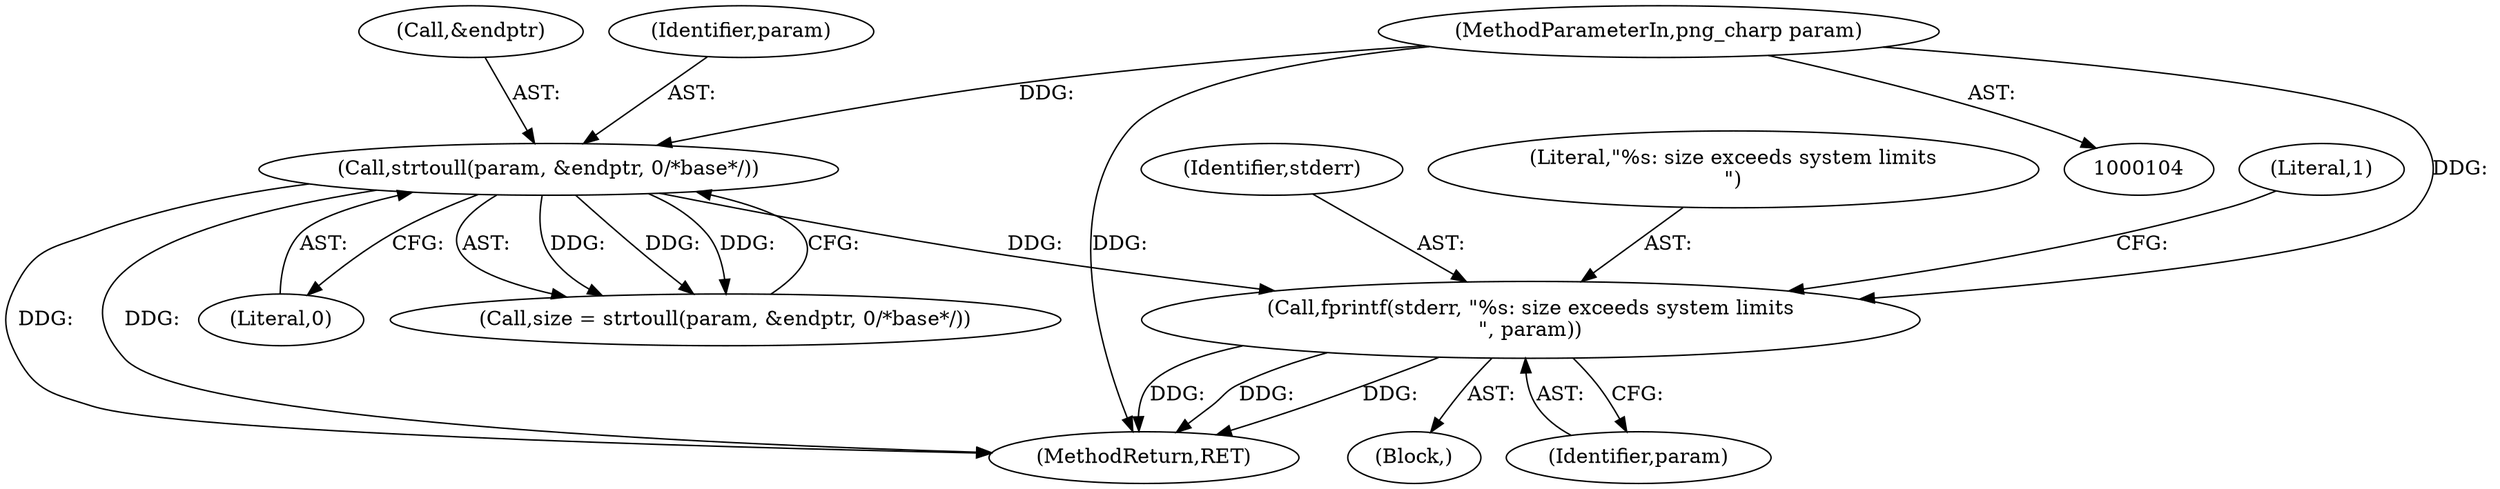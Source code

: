 digraph "1_Android_9d4853418ab2f754c2b63e091c29c5529b8b86ca_17@API" {
"1000201" [label="(Call,fprintf(stderr, \"%s: size exceeds system limits\n\", param))"];
"1000115" [label="(Call,strtoull(param, &endptr, 0/*base*/))"];
"1000105" [label="(MethodParameterIn,png_charp param)"];
"1000117" [label="(Call,&endptr)"];
"1000200" [label="(Block,)"];
"1000202" [label="(Identifier,stderr)"];
"1000119" [label="(Literal,0)"];
"1000201" [label="(Call,fprintf(stderr, \"%s: size exceeds system limits\n\", param))"];
"1000204" [label="(Identifier,param)"];
"1000116" [label="(Identifier,param)"];
"1000203" [label="(Literal,\"%s: size exceeds system limits\n\")"];
"1000105" [label="(MethodParameterIn,png_charp param)"];
"1000115" [label="(Call,strtoull(param, &endptr, 0/*base*/))"];
"1000113" [label="(Call,size = strtoull(param, &endptr, 0/*base*/))"];
"1000206" [label="(Literal,1)"];
"1000209" [label="(MethodReturn,RET)"];
"1000201" -> "1000200"  [label="AST: "];
"1000201" -> "1000204"  [label="CFG: "];
"1000202" -> "1000201"  [label="AST: "];
"1000203" -> "1000201"  [label="AST: "];
"1000204" -> "1000201"  [label="AST: "];
"1000206" -> "1000201"  [label="CFG: "];
"1000201" -> "1000209"  [label="DDG: "];
"1000201" -> "1000209"  [label="DDG: "];
"1000201" -> "1000209"  [label="DDG: "];
"1000115" -> "1000201"  [label="DDG: "];
"1000105" -> "1000201"  [label="DDG: "];
"1000115" -> "1000113"  [label="AST: "];
"1000115" -> "1000119"  [label="CFG: "];
"1000116" -> "1000115"  [label="AST: "];
"1000117" -> "1000115"  [label="AST: "];
"1000119" -> "1000115"  [label="AST: "];
"1000113" -> "1000115"  [label="CFG: "];
"1000115" -> "1000209"  [label="DDG: "];
"1000115" -> "1000209"  [label="DDG: "];
"1000115" -> "1000113"  [label="DDG: "];
"1000115" -> "1000113"  [label="DDG: "];
"1000115" -> "1000113"  [label="DDG: "];
"1000105" -> "1000115"  [label="DDG: "];
"1000105" -> "1000104"  [label="AST: "];
"1000105" -> "1000209"  [label="DDG: "];
}
